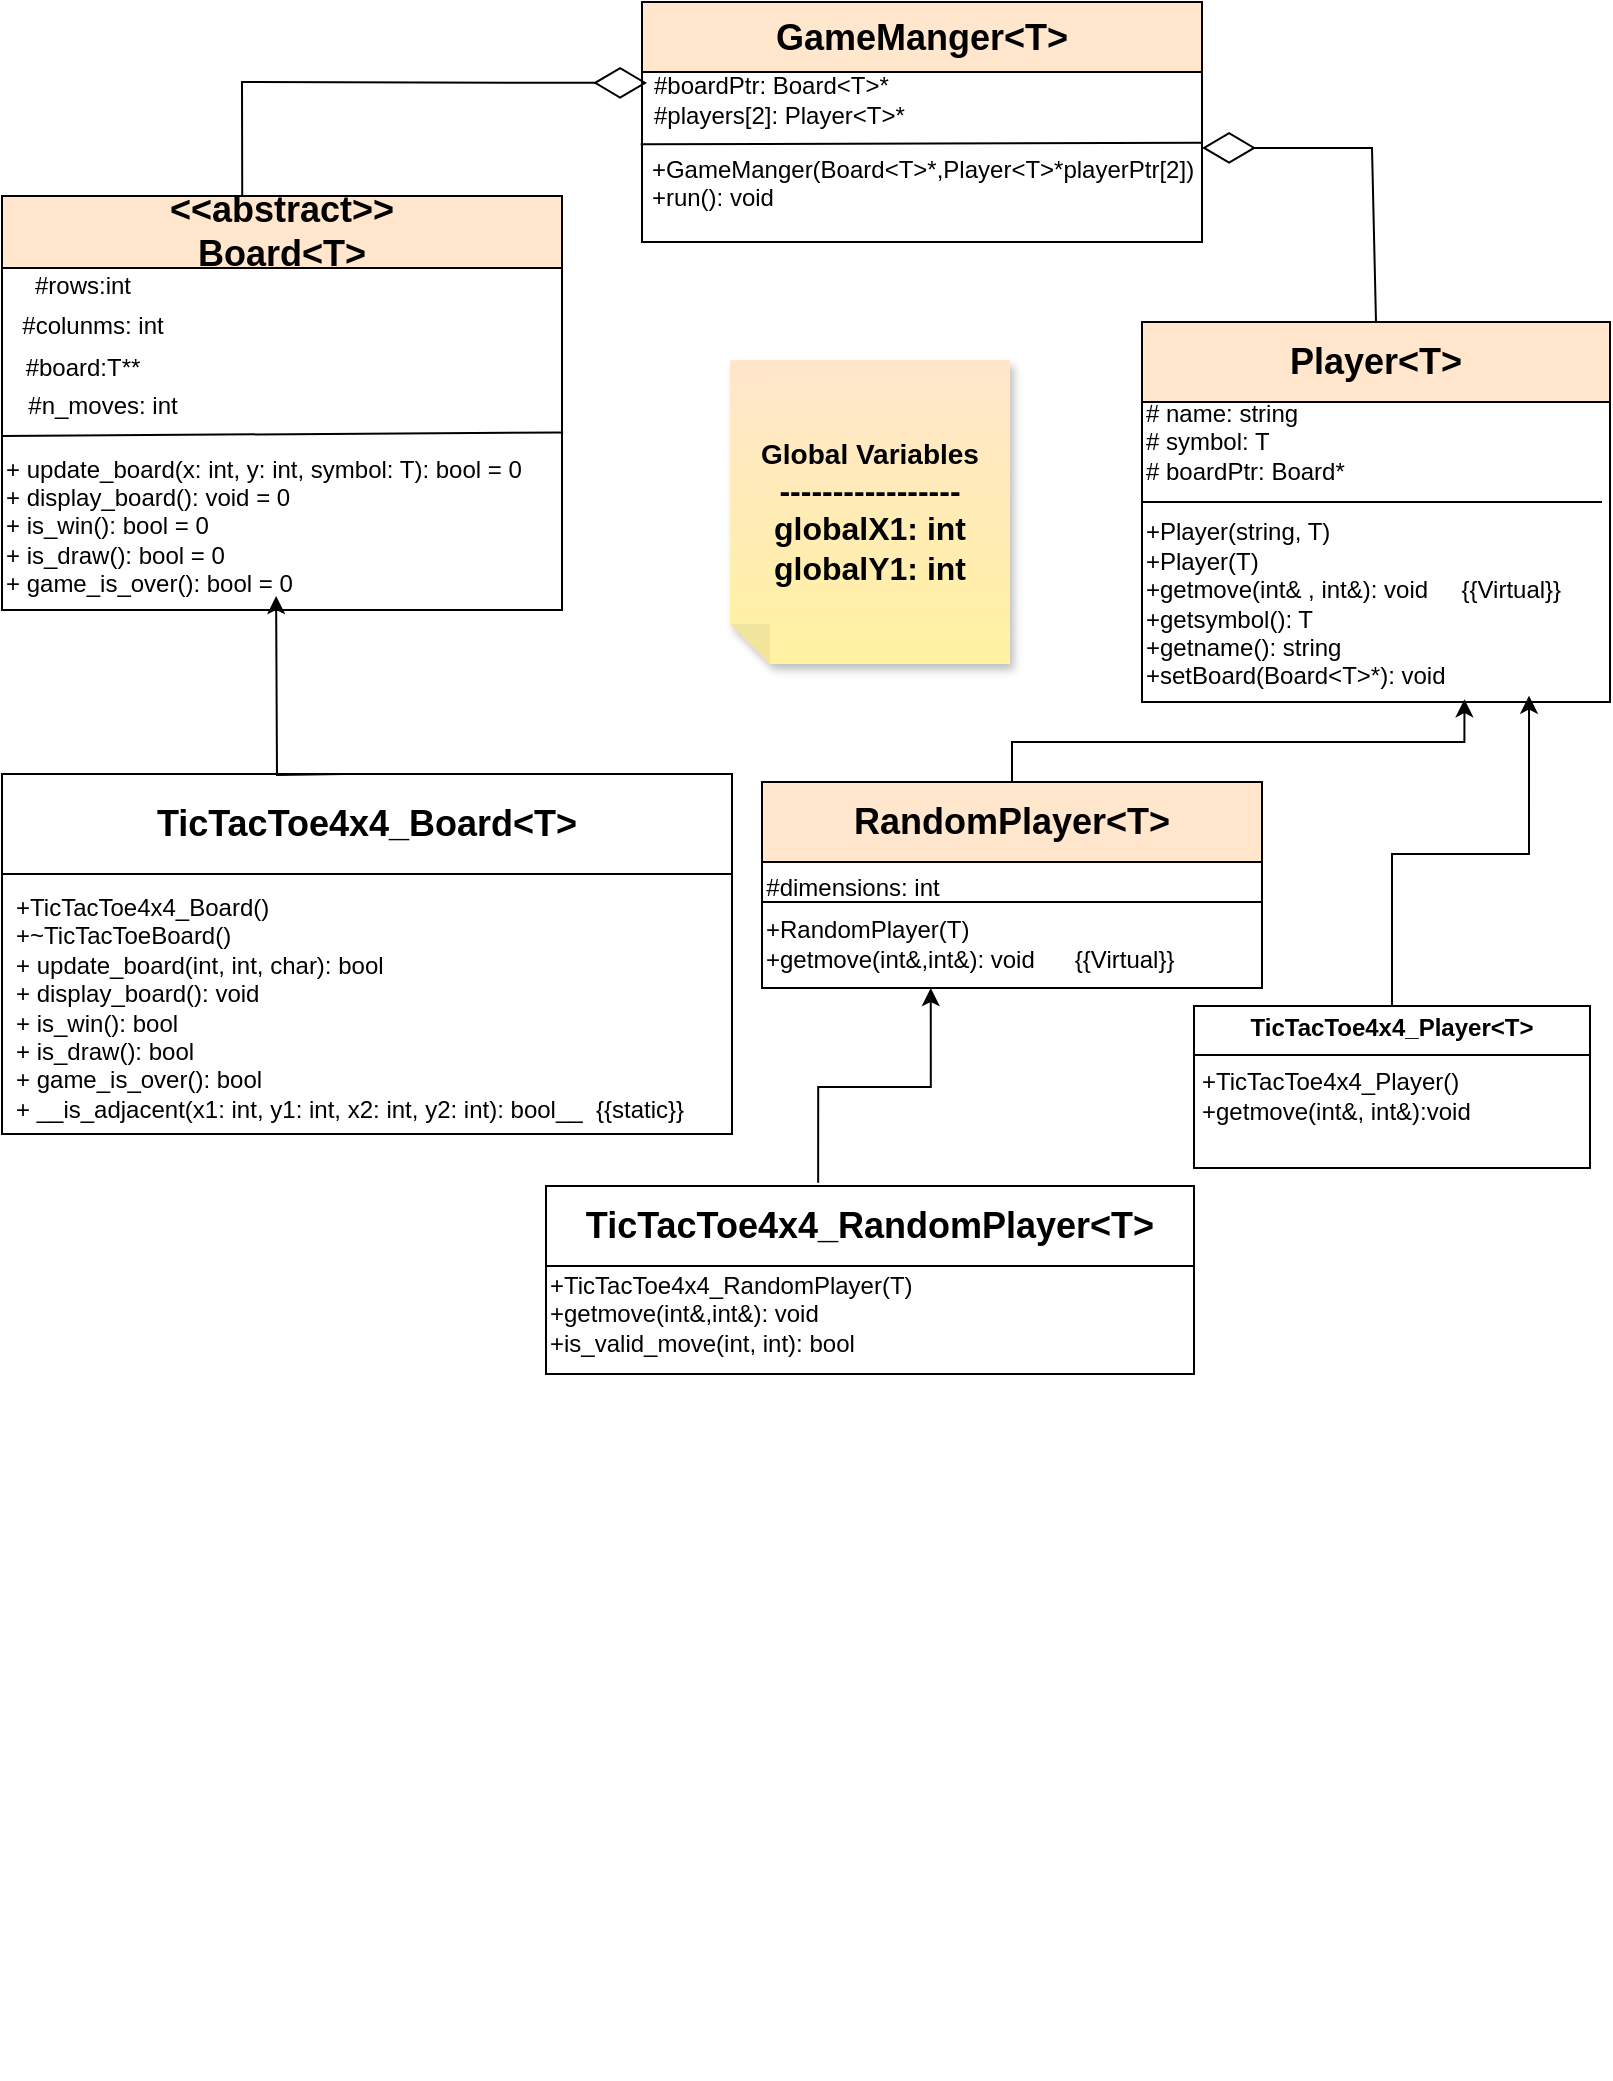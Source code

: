 <mxfile version="25.0.3">
  <diagram id="C5RBs43oDa-KdzZeNtuy" name="UML Diagram">
    <mxGraphModel dx="3519" dy="3165" grid="1" gridSize="9" guides="1" tooltips="1" connect="1" arrows="1" fold="1" page="1" pageScale="1" pageWidth="827" pageHeight="1169" math="0" shadow="0">
      <root>
        <mxCell id="WIyWlLk6GJQsqaUBKTNV-0" />
        <mxCell id="WIyWlLk6GJQsqaUBKTNV-1" parent="WIyWlLk6GJQsqaUBKTNV-0" />
        <mxCell id="0c88utst5Ux2RIDccrZm-11" value="&lt;font style=&quot;font-size: 18px;&quot;&gt;&lt;b&gt;&amp;lt;&amp;lt;abstract&amp;gt;&amp;gt;&lt;/b&gt;&lt;/font&gt;&lt;div&gt;&lt;font style=&quot;font-size: 18px;&quot;&gt;&lt;b&gt;Board&amp;lt;T&amp;gt;&lt;/b&gt;&lt;/font&gt;&lt;/div&gt;" style="shape=swimlane;rounded=0;whiteSpace=wrap;html=1;startSize=36;strokeColor=#000000;fillColor=#FFE6CC;" parent="WIyWlLk6GJQsqaUBKTNV-1" vertex="1">
          <mxGeometry x="-1640" y="-2223" width="280" height="207" as="geometry" />
        </mxCell>
        <mxCell id="0c88utst5Ux2RIDccrZm-12" value="&lt;font style=&quot;font-size: 12px;&quot;&gt;#rows:int&lt;/font&gt;" style="text;html=1;align=center;verticalAlign=middle;resizable=0;points=[];autosize=1;strokeColor=none;fillColor=none;" parent="0c88utst5Ux2RIDccrZm-11" vertex="1">
          <mxGeometry x="5" y="30" width="70" height="30" as="geometry" />
        </mxCell>
        <mxCell id="0c88utst5Ux2RIDccrZm-13" value="&lt;font style=&quot;font-size: 12px;&quot;&gt;#colun&lt;span style=&quot;background-color: initial;&quot;&gt;ms: int&lt;/span&gt;&lt;/font&gt;" style="text;html=1;align=center;verticalAlign=middle;resizable=0;points=[];autosize=1;strokeColor=none;fillColor=none;" parent="0c88utst5Ux2RIDccrZm-11" vertex="1">
          <mxGeometry y="50" width="90" height="30" as="geometry" />
        </mxCell>
        <mxCell id="0c88utst5Ux2RIDccrZm-14" value="&lt;font style=&quot;font-size: 12px;&quot;&gt;#board:T**&lt;/font&gt;" style="text;html=1;align=center;verticalAlign=middle;resizable=0;points=[];autosize=1;strokeColor=none;fillColor=none;" parent="0c88utst5Ux2RIDccrZm-11" vertex="1">
          <mxGeometry y="71" width="80" height="30" as="geometry" />
        </mxCell>
        <mxCell id="0c88utst5Ux2RIDccrZm-15" value="#n_moves: int" style="text;html=1;align=center;verticalAlign=middle;resizable=0;points=[];autosize=1;strokeColor=none;fillColor=none;" parent="0c88utst5Ux2RIDccrZm-11" vertex="1">
          <mxGeometry y="90" width="100" height="30" as="geometry" />
        </mxCell>
        <mxCell id="0c88utst5Ux2RIDccrZm-16" value="" style="endArrow=none;html=1;rounded=0;entryX=1.002;entryY=-0.02;entryDx=0;entryDy=0;entryPerimeter=0;" parent="0c88utst5Ux2RIDccrZm-11" target="0c88utst5Ux2RIDccrZm-17" edge="1">
          <mxGeometry width="50" height="50" relative="1" as="geometry">
            <mxPoint y="120" as="sourcePoint" />
            <mxPoint x="281" y="160" as="targetPoint" />
          </mxGeometry>
        </mxCell>
        <mxCell id="0c88utst5Ux2RIDccrZm-17" value="&lt;div&gt;+ update_board(x: int, y: int, symbol: T): bool = 0&lt;/div&gt;&lt;div&gt;+ display_board(): void = 0&lt;/div&gt;&lt;div&gt;+ is_win(): bool = 0&lt;/div&gt;&lt;div&gt;+ is_draw(): bool = 0&lt;/div&gt;&lt;div&gt;+ game_is_over(): bool = 0&lt;/div&gt;" style="text;html=1;align=left;verticalAlign=middle;resizable=0;points=[];autosize=1;strokeColor=none;fillColor=none;" parent="0c88utst5Ux2RIDccrZm-11" vertex="1">
          <mxGeometry y="120" width="280" height="90" as="geometry" />
        </mxCell>
        <mxCell id="0c88utst5Ux2RIDccrZm-20" value="&lt;b&gt;&lt;font style=&quot;font-size: 18px;&quot;&gt;TicTacToe4x4_Board&amp;lt;T&amp;gt;&lt;/font&gt;&lt;/b&gt;" style="shape=swimlane;rounded=0;whiteSpace=wrap;html=1;startSize=50;fillColor=#FFFFFF;" parent="WIyWlLk6GJQsqaUBKTNV-1" vertex="1">
          <mxGeometry x="-1640" y="-1934" width="365" height="180" as="geometry" />
        </mxCell>
        <mxCell id="0c88utst5Ux2RIDccrZm-21" value="&lt;div&gt;&lt;font style=&quot;font-size: 12px;&quot;&gt;+&lt;/font&gt;&lt;font style=&quot;font-size: 12px;&quot;&gt;&lt;span style=&quot;background-color: initial; text-wrap-mode: wrap; text-align: center;&quot;&gt;&lt;font style=&quot;&quot;&gt;TicTacToe4x4_Board&lt;/font&gt;&lt;/span&gt;&lt;span style=&quot;background-color: initial;&quot;&gt;()&lt;/span&gt;&lt;/font&gt;&lt;/div&gt;&lt;div&gt;&lt;font style=&quot;font-size: 12px;&quot;&gt;+~&lt;span style=&quot;background-color: initial; text-wrap-mode: wrap; text-align: center;&quot;&gt;TicTacToeBoard&lt;/span&gt;&lt;span style=&quot;background-color: initial;&quot;&gt;()&lt;/span&gt;&lt;span style=&quot;background-color: initial;&quot;&gt;&lt;/span&gt;&lt;/font&gt;&lt;/div&gt;&lt;div&gt;&lt;span style=&quot;background-color: initial;&quot;&gt;+ update_board(int, int, char):&amp;nbsp;bool&lt;/span&gt;&lt;/div&gt;&lt;div&gt;&lt;font style=&quot;font-size: 12px;&quot;&gt;+ display_board(): void&lt;/font&gt;&lt;/div&gt;&lt;div&gt;&lt;font style=&quot;font-size: 12px;&quot;&gt;+ is_win(): bool&lt;/font&gt;&lt;/div&gt;&lt;div&gt;&lt;font style=&quot;font-size: 12px;&quot;&gt;+ is_draw(): bool&lt;/font&gt;&lt;/div&gt;&lt;div&gt;&lt;font style=&quot;font-size: 12px;&quot;&gt;+ game_is_over(): bool&lt;/font&gt;&lt;/div&gt;&lt;div&gt;+ &lt;span class=&quot;hljs-title function_ invoke__&quot;&gt;__is_adjacent&lt;/span&gt;(&lt;span class=&quot;hljs-attr&quot;&gt;x1&lt;/span&gt;: &lt;span class=&quot;hljs-keyword&quot;&gt;int&lt;/span&gt;, &lt;span class=&quot;hljs-attr&quot;&gt;y1&lt;/span&gt;: &lt;span class=&quot;hljs-keyword&quot;&gt;int&lt;/span&gt;, &lt;span class=&quot;hljs-attr&quot;&gt;x2&lt;/span&gt;: &lt;span class=&quot;hljs-keyword&quot;&gt;int&lt;/span&gt;, &lt;span class=&quot;hljs-attr&quot;&gt;y2&lt;/span&gt;: &lt;span class=&quot;hljs-keyword&quot;&gt;int&lt;/span&gt;):&amp;nbsp;&lt;span style=&quot;background-color: initial;&quot;&gt;bool__&amp;nbsp; {{static}}&lt;/span&gt;&lt;/div&gt;" style="text;html=1;align=left;verticalAlign=middle;resizable=0;points=[];autosize=1;strokeColor=none;fillColor=none;" parent="0c88utst5Ux2RIDccrZm-20" vertex="1">
          <mxGeometry x="5" y="54" width="360" height="126" as="geometry" />
        </mxCell>
        <mxCell id="0c88utst5Ux2RIDccrZm-26" value="&lt;font style=&quot;font-size: 18px;&quot;&gt;&lt;b&gt;RandomPlayer&amp;lt;T&amp;gt;&lt;/b&gt;&lt;/font&gt;" style="shape=swimlane;rounded=0;whiteSpace=wrap;html=1;fillColor=#FFE6CC;" parent="WIyWlLk6GJQsqaUBKTNV-1" vertex="1">
          <mxGeometry x="-1260" y="-1930" width="250" height="103" as="geometry" />
        </mxCell>
        <mxCell id="0c88utst5Ux2RIDccrZm-27" value="#dimensions: int" style="text;html=1;align=center;verticalAlign=middle;resizable=0;points=[];autosize=1;strokeColor=none;fillColor=none;" parent="0c88utst5Ux2RIDccrZm-26" vertex="1">
          <mxGeometry x="-10" y="38" width="110" height="30" as="geometry" />
        </mxCell>
        <mxCell id="0c88utst5Ux2RIDccrZm-28" value="" style="endArrow=none;html=1;rounded=0;exitX=0.091;exitY=0.733;exitDx=0;exitDy=0;exitPerimeter=0;" parent="0c88utst5Ux2RIDccrZm-26" source="0c88utst5Ux2RIDccrZm-27" edge="1">
          <mxGeometry width="50" height="50" relative="1" as="geometry">
            <mxPoint x="30" y="110" as="sourcePoint" />
            <mxPoint x="250" y="60" as="targetPoint" />
          </mxGeometry>
        </mxCell>
        <mxCell id="0c88utst5Ux2RIDccrZm-29" value="+RandomPlayer(T)&lt;div&gt;+getmove(int&amp;amp;,int&amp;amp;): void&amp;nbsp; &amp;nbsp; &amp;nbsp;&amp;nbsp;&lt;span style=&quot;background-color: initial;&quot;&gt;{{Virtual}}&lt;/span&gt;&lt;/div&gt;" style="text;html=1;align=left;verticalAlign=middle;resizable=0;points=[];autosize=1;strokeColor=none;fillColor=none;" parent="0c88utst5Ux2RIDccrZm-26" vertex="1">
          <mxGeometry y="58" width="225" height="45" as="geometry" />
        </mxCell>
        <mxCell id="0c88utst5Ux2RIDccrZm-30" value="&lt;b&gt;&lt;font style=&quot;font-size: 18px;&quot;&gt;GameManger&amp;lt;T&amp;gt;&lt;/font&gt;&lt;/b&gt;" style="shape=swimlane;rounded=0;whiteSpace=wrap;html=1;startSize=35;fillColor=#FFE6CC;" parent="WIyWlLk6GJQsqaUBKTNV-1" vertex="1">
          <mxGeometry x="-1320" y="-2320" width="280" height="120" as="geometry" />
        </mxCell>
        <mxCell id="0c88utst5Ux2RIDccrZm-31" value="#boardPtr: Board&amp;lt;T&amp;gt;*&lt;div&gt;#players[2]: Player&amp;lt;T&amp;gt;*&lt;/div&gt;" style="text;html=1;align=left;verticalAlign=middle;resizable=0;points=[];autosize=1;strokeColor=none;fillColor=none;" parent="0c88utst5Ux2RIDccrZm-30" vertex="1">
          <mxGeometry x="4" y="26" width="144" height="45" as="geometry" />
        </mxCell>
        <mxCell id="0c88utst5Ux2RIDccrZm-33" value="&lt;div style=&quot;text-align: left;&quot;&gt;&lt;span style=&quot;background-color: initial;&quot;&gt;+GameManger(Board&amp;lt;T&amp;gt;*,Player&amp;lt;T&amp;gt;*playerPtr[2&lt;/span&gt;&lt;span style=&quot;background-color: initial;&quot;&gt;])&lt;/span&gt;&lt;/div&gt;&lt;div style=&quot;text-align: left;&quot;&gt;&lt;span style=&quot;background-color: initial;&quot;&gt;+run(): void&lt;/span&gt;&lt;/div&gt;&lt;div style=&quot;text-align: left;&quot;&gt;&lt;span style=&quot;background-color: initial;&quot;&gt;&lt;br&gt;&lt;/span&gt;&lt;/div&gt;" style="text;html=1;align=center;verticalAlign=middle;resizable=0;points=[];autosize=1;strokeColor=none;fillColor=none;" parent="0c88utst5Ux2RIDccrZm-30" vertex="1">
          <mxGeometry x="-5" y="68" width="290" height="60" as="geometry" />
        </mxCell>
        <mxCell id="0c88utst5Ux2RIDccrZm-62" value="" style="endArrow=none;html=1;rounded=0;exitX=0.015;exitY=0.053;exitDx=0;exitDy=0;exitPerimeter=0;entryX=0.984;entryY=0.039;entryDx=0;entryDy=0;entryPerimeter=0;" parent="0c88utst5Ux2RIDccrZm-30" source="0c88utst5Ux2RIDccrZm-33" target="0c88utst5Ux2RIDccrZm-33" edge="1">
          <mxGeometry width="50" height="50" relative="1" as="geometry">
            <mxPoint x="110" y="80" as="sourcePoint" />
            <mxPoint x="160" y="30" as="targetPoint" />
          </mxGeometry>
        </mxCell>
        <mxCell id="0c88utst5Ux2RIDccrZm-44" style="edgeStyle=orthogonalEdgeStyle;rounded=0;orthogonalLoop=1;jettySize=auto;html=1;entryX=0.375;entryY=1;entryDx=0;entryDy=0;entryPerimeter=0;exitX=0.42;exitY=-0.017;exitDx=0;exitDy=0;exitPerimeter=0;" parent="WIyWlLk6GJQsqaUBKTNV-1" source="0c88utst5Ux2RIDccrZm-69" target="0c88utst5Ux2RIDccrZm-29" edge="1">
          <mxGeometry relative="1" as="geometry">
            <mxPoint x="-1200" y="-1790" as="sourcePoint" />
            <Array as="points" />
          </mxGeometry>
        </mxCell>
        <mxCell id="0c88utst5Ux2RIDccrZm-49" value="&lt;b&gt;&lt;font style=&quot;font-size: 18px;&quot;&gt;Player&amp;lt;T&amp;gt;&lt;/font&gt;&lt;/b&gt;" style="shape=swimlane;rounded=0;whiteSpace=wrap;html=1;startSize=40;fillColor=#FFE6CC;" parent="WIyWlLk6GJQsqaUBKTNV-1" vertex="1">
          <mxGeometry x="-1070" y="-2160" width="234" height="190" as="geometry" />
        </mxCell>
        <mxCell id="0c88utst5Ux2RIDccrZm-50" value="" style="endArrow=none;html=1;rounded=0;" parent="0c88utst5Ux2RIDccrZm-49" edge="1">
          <mxGeometry width="50" height="50" relative="1" as="geometry">
            <mxPoint y="90" as="sourcePoint" />
            <mxPoint x="230" y="90" as="targetPoint" />
          </mxGeometry>
        </mxCell>
        <mxCell id="0c88utst5Ux2RIDccrZm-51" value="+Player(string, T)&lt;div&gt;+Player(T)&lt;/div&gt;&lt;div&gt;+getmove(int&amp;amp; , int&amp;amp;): void&amp;nbsp; &amp;nbsp; &amp;nbsp;{{Virtual}}&lt;/div&gt;&lt;div&gt;+getsymbol(): T&lt;/div&gt;&lt;div&gt;+getname(): string&lt;/div&gt;&lt;div&gt;+setBoard(Board&amp;lt;T&amp;gt;*): void&lt;/div&gt;" style="text;html=1;align=left;verticalAlign=middle;resizable=0;points=[];autosize=1;strokeColor=none;fillColor=none;" parent="0c88utst5Ux2RIDccrZm-49" vertex="1">
          <mxGeometry y="91" width="234" height="99" as="geometry" />
        </mxCell>
        <mxCell id="0c88utst5Ux2RIDccrZm-52" value="&lt;div&gt;# name: string&lt;/div&gt;&lt;div&gt;# symbol: T&lt;/div&gt;&lt;div&gt;# boardPtr: Board*&lt;/div&gt;" style="text;html=1;align=left;verticalAlign=middle;resizable=0;points=[];autosize=1;strokeColor=none;fillColor=none;" parent="0c88utst5Ux2RIDccrZm-49" vertex="1">
          <mxGeometry y="30" width="120" height="60" as="geometry" />
        </mxCell>
        <mxCell id="0c88utst5Ux2RIDccrZm-56" style="edgeStyle=orthogonalEdgeStyle;rounded=0;orthogonalLoop=1;jettySize=auto;html=1;exitX=0.5;exitY=0;exitDx=0;exitDy=0;entryX=0.449;entryY=0.889;entryDx=0;entryDy=0;entryPerimeter=0;" parent="WIyWlLk6GJQsqaUBKTNV-1" edge="1">
          <mxGeometry relative="1" as="geometry">
            <mxPoint x="-1468.67" y="-1934" as="sourcePoint" />
            <mxPoint x="-1502.95" y="-2022.99" as="targetPoint" />
          </mxGeometry>
        </mxCell>
        <mxCell id="0c88utst5Ux2RIDccrZm-60" style="edgeStyle=orthogonalEdgeStyle;rounded=0;orthogonalLoop=1;jettySize=auto;html=1;exitX=0.5;exitY=1;exitDx=0;exitDy=0;" parent="WIyWlLk6GJQsqaUBKTNV-1" edge="1">
          <mxGeometry relative="1" as="geometry">
            <mxPoint x="-960" y="-1290" as="sourcePoint" />
            <mxPoint x="-960" y="-1290" as="targetPoint" />
          </mxGeometry>
        </mxCell>
        <mxCell id="0c88utst5Ux2RIDccrZm-61" value="&lt;p style=&quot;margin:0px;margin-top:4px;text-align:center;&quot;&gt;&lt;b&gt;TicTacToe4x4_Player&amp;lt;T&amp;gt;&lt;/b&gt;&lt;/p&gt;&lt;hr size=&quot;1&quot; style=&quot;border-style:solid;&quot;&gt;&lt;p style=&quot;margin:0px;margin-left:4px;&quot;&gt;+TicTacToe4x4_Player()&lt;/p&gt;&lt;p style=&quot;margin:0px;margin-left:4px;&quot;&gt;+getmove(int&amp;amp;, int&amp;amp;):void&lt;/p&gt;" style="verticalAlign=top;align=left;overflow=fill;html=1;whiteSpace=wrap;" parent="WIyWlLk6GJQsqaUBKTNV-1" vertex="1">
          <mxGeometry x="-1044" y="-1818" width="198" height="81" as="geometry" />
        </mxCell>
        <mxCell id="0c88utst5Ux2RIDccrZm-63" value="" style="endArrow=diamondThin;endFill=0;endSize=24;html=1;rounded=0;exitX=0.429;exitY=0;exitDx=0;exitDy=0;exitPerimeter=0;entryX=-0.01;entryY=0.322;entryDx=0;entryDy=0;entryPerimeter=0;" parent="WIyWlLk6GJQsqaUBKTNV-1" source="0c88utst5Ux2RIDccrZm-11" target="0c88utst5Ux2RIDccrZm-31" edge="1">
          <mxGeometry width="160" relative="1" as="geometry">
            <mxPoint x="-1530" y="-2280" as="sourcePoint" />
            <mxPoint x="-1410" y="-2280" as="targetPoint" />
            <Array as="points">
              <mxPoint x="-1520" y="-2280" />
            </Array>
          </mxGeometry>
        </mxCell>
        <mxCell id="0c88utst5Ux2RIDccrZm-65" value="" style="endArrow=diamondThin;endFill=0;endSize=24;html=1;rounded=0;exitX=0.5;exitY=0;exitDx=0;exitDy=0;entryX=0.983;entryY=0.083;entryDx=0;entryDy=0;entryPerimeter=0;" parent="WIyWlLk6GJQsqaUBKTNV-1" source="0c88utst5Ux2RIDccrZm-49" target="0c88utst5Ux2RIDccrZm-33" edge="1">
          <mxGeometry width="160" relative="1" as="geometry">
            <mxPoint x="-920" y="-2160" as="sourcePoint" />
            <mxPoint x="-1040" y="-2250" as="targetPoint" />
            <Array as="points">
              <mxPoint x="-955" y="-2247" />
            </Array>
          </mxGeometry>
        </mxCell>
        <mxCell id="0c88utst5Ux2RIDccrZm-66" style="edgeStyle=orthogonalEdgeStyle;rounded=0;orthogonalLoop=1;jettySize=auto;html=1;exitX=0.5;exitY=0;exitDx=0;exitDy=0;entryX=0.689;entryY=0.986;entryDx=0;entryDy=0;entryPerimeter=0;" parent="WIyWlLk6GJQsqaUBKTNV-1" source="0c88utst5Ux2RIDccrZm-26" target="0c88utst5Ux2RIDccrZm-51" edge="1">
          <mxGeometry relative="1" as="geometry" />
        </mxCell>
        <mxCell id="0c88utst5Ux2RIDccrZm-69" value="&lt;font style=&quot;font-size: 18px;&quot;&gt;&lt;b&gt;TicTacToe4x4_RandomPlayer&amp;lt;T&amp;gt;&lt;/b&gt;&lt;/font&gt;" style="shape=swimlane;rounded=0;whiteSpace=wrap;html=1;fillColor=none;" parent="WIyWlLk6GJQsqaUBKTNV-1" vertex="1">
          <mxGeometry x="-1368" y="-1728" width="324" height="94" as="geometry" />
        </mxCell>
        <mxCell id="0c88utst5Ux2RIDccrZm-70" value="+TicTacToe4x4_RandomPlayer(T)&lt;div&gt;+getmove(int&amp;amp;,int&amp;amp;): void&lt;/div&gt;&lt;div&gt;+is_valid_move(int, int): bool&lt;/div&gt;" style="text;html=1;align=left;verticalAlign=middle;resizable=0;points=[];autosize=1;strokeColor=none;fillColor=none;" parent="0c88utst5Ux2RIDccrZm-69" vertex="1">
          <mxGeometry y="37" width="207" height="54" as="geometry" />
        </mxCell>
        <mxCell id="0c88utst5Ux2RIDccrZm-72" style="edgeStyle=orthogonalEdgeStyle;rounded=0;orthogonalLoop=1;jettySize=auto;html=1;exitX=0.5;exitY=0;exitDx=0;exitDy=0;entryX=0.827;entryY=0.968;entryDx=0;entryDy=0;entryPerimeter=0;" parent="WIyWlLk6GJQsqaUBKTNV-1" source="0c88utst5Ux2RIDccrZm-61" target="0c88utst5Ux2RIDccrZm-51" edge="1">
          <mxGeometry relative="1" as="geometry" />
        </mxCell>
        <mxCell id="zHLBz2j2kdI60Nko4Tfy-0" value="&lt;div&gt;&lt;b&gt;&lt;font style=&quot;font-size: 14px;&quot;&gt;Global Variables&lt;/font&gt;&lt;/b&gt;&lt;/div&gt;&lt;div&gt;&lt;b&gt;&lt;font size=&quot;3&quot;&gt;-----------------&lt;/font&gt;&lt;/b&gt;&lt;/div&gt;&lt;div&gt;&lt;b&gt;&lt;font size=&quot;3&quot;&gt;globalX1: int&lt;/font&gt;&lt;/b&gt;&lt;/div&gt;&lt;div&gt;&lt;b&gt;&lt;font size=&quot;3&quot;&gt;globalY1: int&lt;/font&gt;&lt;/b&gt;&lt;/div&gt;" style="shape=note;whiteSpace=wrap;html=1;backgroundOutline=1;fontColor=#000000;darkOpacity=0.05;fillColor=#FFE6CC;strokeColor=none;fillStyle=solid;direction=west;gradientDirection=north;gradientColor=#FFF2A1;shadow=1;size=20;pointerEvents=1;" parent="WIyWlLk6GJQsqaUBKTNV-1" vertex="1">
          <mxGeometry x="-1276" y="-2141" width="140" height="152" as="geometry" />
        </mxCell>
      </root>
    </mxGraphModel>
  </diagram>
</mxfile>
